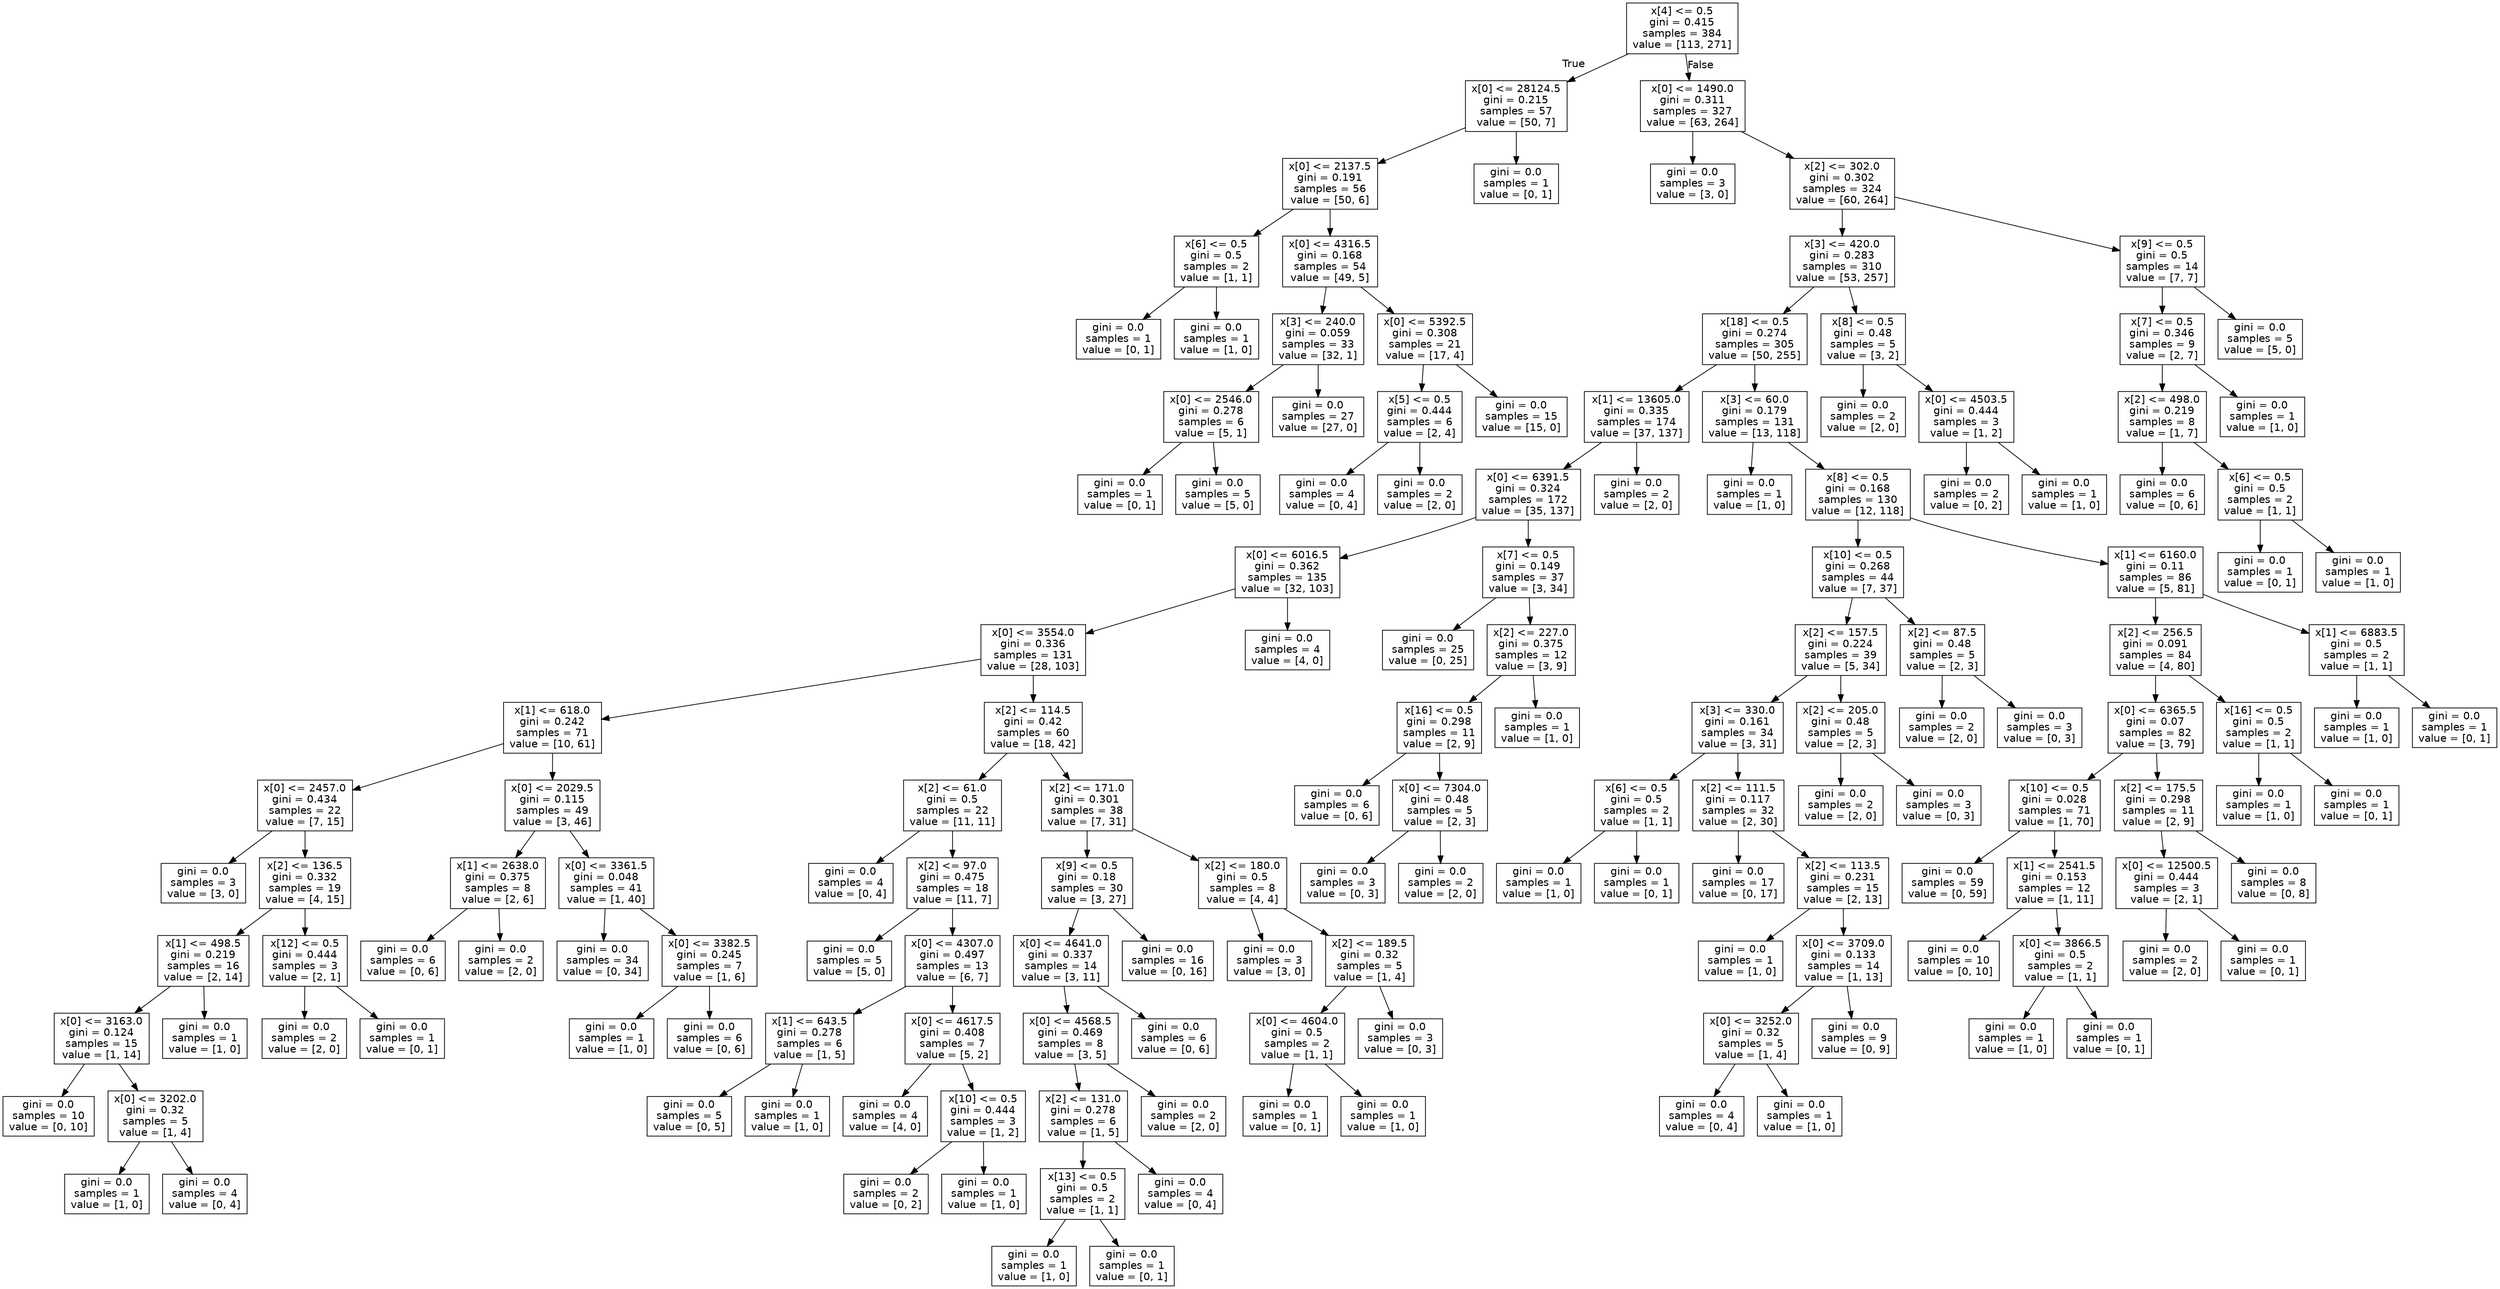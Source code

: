 digraph Tree {
node [shape=box, fontname="helvetica"] ;
edge [fontname="helvetica"] ;
0 [label="x[4] <= 0.5\ngini = 0.415\nsamples = 384\nvalue = [113, 271]"] ;
1 [label="x[0] <= 28124.5\ngini = 0.215\nsamples = 57\nvalue = [50, 7]"] ;
0 -> 1 [labeldistance=2.5, labelangle=45, headlabel="True"] ;
2 [label="x[0] <= 2137.5\ngini = 0.191\nsamples = 56\nvalue = [50, 6]"] ;
1 -> 2 ;
3 [label="x[6] <= 0.5\ngini = 0.5\nsamples = 2\nvalue = [1, 1]"] ;
2 -> 3 ;
4 [label="gini = 0.0\nsamples = 1\nvalue = [0, 1]"] ;
3 -> 4 ;
5 [label="gini = 0.0\nsamples = 1\nvalue = [1, 0]"] ;
3 -> 5 ;
6 [label="x[0] <= 4316.5\ngini = 0.168\nsamples = 54\nvalue = [49, 5]"] ;
2 -> 6 ;
7 [label="x[3] <= 240.0\ngini = 0.059\nsamples = 33\nvalue = [32, 1]"] ;
6 -> 7 ;
8 [label="x[0] <= 2546.0\ngini = 0.278\nsamples = 6\nvalue = [5, 1]"] ;
7 -> 8 ;
9 [label="gini = 0.0\nsamples = 1\nvalue = [0, 1]"] ;
8 -> 9 ;
10 [label="gini = 0.0\nsamples = 5\nvalue = [5, 0]"] ;
8 -> 10 ;
11 [label="gini = 0.0\nsamples = 27\nvalue = [27, 0]"] ;
7 -> 11 ;
12 [label="x[0] <= 5392.5\ngini = 0.308\nsamples = 21\nvalue = [17, 4]"] ;
6 -> 12 ;
13 [label="x[5] <= 0.5\ngini = 0.444\nsamples = 6\nvalue = [2, 4]"] ;
12 -> 13 ;
14 [label="gini = 0.0\nsamples = 4\nvalue = [0, 4]"] ;
13 -> 14 ;
15 [label="gini = 0.0\nsamples = 2\nvalue = [2, 0]"] ;
13 -> 15 ;
16 [label="gini = 0.0\nsamples = 15\nvalue = [15, 0]"] ;
12 -> 16 ;
17 [label="gini = 0.0\nsamples = 1\nvalue = [0, 1]"] ;
1 -> 17 ;
18 [label="x[0] <= 1490.0\ngini = 0.311\nsamples = 327\nvalue = [63, 264]"] ;
0 -> 18 [labeldistance=2.5, labelangle=-45, headlabel="False"] ;
19 [label="gini = 0.0\nsamples = 3\nvalue = [3, 0]"] ;
18 -> 19 ;
20 [label="x[2] <= 302.0\ngini = 0.302\nsamples = 324\nvalue = [60, 264]"] ;
18 -> 20 ;
21 [label="x[3] <= 420.0\ngini = 0.283\nsamples = 310\nvalue = [53, 257]"] ;
20 -> 21 ;
22 [label="x[18] <= 0.5\ngini = 0.274\nsamples = 305\nvalue = [50, 255]"] ;
21 -> 22 ;
23 [label="x[1] <= 13605.0\ngini = 0.335\nsamples = 174\nvalue = [37, 137]"] ;
22 -> 23 ;
24 [label="x[0] <= 6391.5\ngini = 0.324\nsamples = 172\nvalue = [35, 137]"] ;
23 -> 24 ;
25 [label="x[0] <= 6016.5\ngini = 0.362\nsamples = 135\nvalue = [32, 103]"] ;
24 -> 25 ;
26 [label="x[0] <= 3554.0\ngini = 0.336\nsamples = 131\nvalue = [28, 103]"] ;
25 -> 26 ;
27 [label="x[1] <= 618.0\ngini = 0.242\nsamples = 71\nvalue = [10, 61]"] ;
26 -> 27 ;
28 [label="x[0] <= 2457.0\ngini = 0.434\nsamples = 22\nvalue = [7, 15]"] ;
27 -> 28 ;
29 [label="gini = 0.0\nsamples = 3\nvalue = [3, 0]"] ;
28 -> 29 ;
30 [label="x[2] <= 136.5\ngini = 0.332\nsamples = 19\nvalue = [4, 15]"] ;
28 -> 30 ;
31 [label="x[1] <= 498.5\ngini = 0.219\nsamples = 16\nvalue = [2, 14]"] ;
30 -> 31 ;
32 [label="x[0] <= 3163.0\ngini = 0.124\nsamples = 15\nvalue = [1, 14]"] ;
31 -> 32 ;
33 [label="gini = 0.0\nsamples = 10\nvalue = [0, 10]"] ;
32 -> 33 ;
34 [label="x[0] <= 3202.0\ngini = 0.32\nsamples = 5\nvalue = [1, 4]"] ;
32 -> 34 ;
35 [label="gini = 0.0\nsamples = 1\nvalue = [1, 0]"] ;
34 -> 35 ;
36 [label="gini = 0.0\nsamples = 4\nvalue = [0, 4]"] ;
34 -> 36 ;
37 [label="gini = 0.0\nsamples = 1\nvalue = [1, 0]"] ;
31 -> 37 ;
38 [label="x[12] <= 0.5\ngini = 0.444\nsamples = 3\nvalue = [2, 1]"] ;
30 -> 38 ;
39 [label="gini = 0.0\nsamples = 2\nvalue = [2, 0]"] ;
38 -> 39 ;
40 [label="gini = 0.0\nsamples = 1\nvalue = [0, 1]"] ;
38 -> 40 ;
41 [label="x[0] <= 2029.5\ngini = 0.115\nsamples = 49\nvalue = [3, 46]"] ;
27 -> 41 ;
42 [label="x[1] <= 2638.0\ngini = 0.375\nsamples = 8\nvalue = [2, 6]"] ;
41 -> 42 ;
43 [label="gini = 0.0\nsamples = 6\nvalue = [0, 6]"] ;
42 -> 43 ;
44 [label="gini = 0.0\nsamples = 2\nvalue = [2, 0]"] ;
42 -> 44 ;
45 [label="x[0] <= 3361.5\ngini = 0.048\nsamples = 41\nvalue = [1, 40]"] ;
41 -> 45 ;
46 [label="gini = 0.0\nsamples = 34\nvalue = [0, 34]"] ;
45 -> 46 ;
47 [label="x[0] <= 3382.5\ngini = 0.245\nsamples = 7\nvalue = [1, 6]"] ;
45 -> 47 ;
48 [label="gini = 0.0\nsamples = 1\nvalue = [1, 0]"] ;
47 -> 48 ;
49 [label="gini = 0.0\nsamples = 6\nvalue = [0, 6]"] ;
47 -> 49 ;
50 [label="x[2] <= 114.5\ngini = 0.42\nsamples = 60\nvalue = [18, 42]"] ;
26 -> 50 ;
51 [label="x[2] <= 61.0\ngini = 0.5\nsamples = 22\nvalue = [11, 11]"] ;
50 -> 51 ;
52 [label="gini = 0.0\nsamples = 4\nvalue = [0, 4]"] ;
51 -> 52 ;
53 [label="x[2] <= 97.0\ngini = 0.475\nsamples = 18\nvalue = [11, 7]"] ;
51 -> 53 ;
54 [label="gini = 0.0\nsamples = 5\nvalue = [5, 0]"] ;
53 -> 54 ;
55 [label="x[0] <= 4307.0\ngini = 0.497\nsamples = 13\nvalue = [6, 7]"] ;
53 -> 55 ;
56 [label="x[1] <= 643.5\ngini = 0.278\nsamples = 6\nvalue = [1, 5]"] ;
55 -> 56 ;
57 [label="gini = 0.0\nsamples = 5\nvalue = [0, 5]"] ;
56 -> 57 ;
58 [label="gini = 0.0\nsamples = 1\nvalue = [1, 0]"] ;
56 -> 58 ;
59 [label="x[0] <= 4617.5\ngini = 0.408\nsamples = 7\nvalue = [5, 2]"] ;
55 -> 59 ;
60 [label="gini = 0.0\nsamples = 4\nvalue = [4, 0]"] ;
59 -> 60 ;
61 [label="x[10] <= 0.5\ngini = 0.444\nsamples = 3\nvalue = [1, 2]"] ;
59 -> 61 ;
62 [label="gini = 0.0\nsamples = 2\nvalue = [0, 2]"] ;
61 -> 62 ;
63 [label="gini = 0.0\nsamples = 1\nvalue = [1, 0]"] ;
61 -> 63 ;
64 [label="x[2] <= 171.0\ngini = 0.301\nsamples = 38\nvalue = [7, 31]"] ;
50 -> 64 ;
65 [label="x[9] <= 0.5\ngini = 0.18\nsamples = 30\nvalue = [3, 27]"] ;
64 -> 65 ;
66 [label="x[0] <= 4641.0\ngini = 0.337\nsamples = 14\nvalue = [3, 11]"] ;
65 -> 66 ;
67 [label="x[0] <= 4568.5\ngini = 0.469\nsamples = 8\nvalue = [3, 5]"] ;
66 -> 67 ;
68 [label="x[2] <= 131.0\ngini = 0.278\nsamples = 6\nvalue = [1, 5]"] ;
67 -> 68 ;
69 [label="x[13] <= 0.5\ngini = 0.5\nsamples = 2\nvalue = [1, 1]"] ;
68 -> 69 ;
70 [label="gini = 0.0\nsamples = 1\nvalue = [1, 0]"] ;
69 -> 70 ;
71 [label="gini = 0.0\nsamples = 1\nvalue = [0, 1]"] ;
69 -> 71 ;
72 [label="gini = 0.0\nsamples = 4\nvalue = [0, 4]"] ;
68 -> 72 ;
73 [label="gini = 0.0\nsamples = 2\nvalue = [2, 0]"] ;
67 -> 73 ;
74 [label="gini = 0.0\nsamples = 6\nvalue = [0, 6]"] ;
66 -> 74 ;
75 [label="gini = 0.0\nsamples = 16\nvalue = [0, 16]"] ;
65 -> 75 ;
76 [label="x[2] <= 180.0\ngini = 0.5\nsamples = 8\nvalue = [4, 4]"] ;
64 -> 76 ;
77 [label="gini = 0.0\nsamples = 3\nvalue = [3, 0]"] ;
76 -> 77 ;
78 [label="x[2] <= 189.5\ngini = 0.32\nsamples = 5\nvalue = [1, 4]"] ;
76 -> 78 ;
79 [label="x[0] <= 4604.0\ngini = 0.5\nsamples = 2\nvalue = [1, 1]"] ;
78 -> 79 ;
80 [label="gini = 0.0\nsamples = 1\nvalue = [0, 1]"] ;
79 -> 80 ;
81 [label="gini = 0.0\nsamples = 1\nvalue = [1, 0]"] ;
79 -> 81 ;
82 [label="gini = 0.0\nsamples = 3\nvalue = [0, 3]"] ;
78 -> 82 ;
83 [label="gini = 0.0\nsamples = 4\nvalue = [4, 0]"] ;
25 -> 83 ;
84 [label="x[7] <= 0.5\ngini = 0.149\nsamples = 37\nvalue = [3, 34]"] ;
24 -> 84 ;
85 [label="gini = 0.0\nsamples = 25\nvalue = [0, 25]"] ;
84 -> 85 ;
86 [label="x[2] <= 227.0\ngini = 0.375\nsamples = 12\nvalue = [3, 9]"] ;
84 -> 86 ;
87 [label="x[16] <= 0.5\ngini = 0.298\nsamples = 11\nvalue = [2, 9]"] ;
86 -> 87 ;
88 [label="gini = 0.0\nsamples = 6\nvalue = [0, 6]"] ;
87 -> 88 ;
89 [label="x[0] <= 7304.0\ngini = 0.48\nsamples = 5\nvalue = [2, 3]"] ;
87 -> 89 ;
90 [label="gini = 0.0\nsamples = 3\nvalue = [0, 3]"] ;
89 -> 90 ;
91 [label="gini = 0.0\nsamples = 2\nvalue = [2, 0]"] ;
89 -> 91 ;
92 [label="gini = 0.0\nsamples = 1\nvalue = [1, 0]"] ;
86 -> 92 ;
93 [label="gini = 0.0\nsamples = 2\nvalue = [2, 0]"] ;
23 -> 93 ;
94 [label="x[3] <= 60.0\ngini = 0.179\nsamples = 131\nvalue = [13, 118]"] ;
22 -> 94 ;
95 [label="gini = 0.0\nsamples = 1\nvalue = [1, 0]"] ;
94 -> 95 ;
96 [label="x[8] <= 0.5\ngini = 0.168\nsamples = 130\nvalue = [12, 118]"] ;
94 -> 96 ;
97 [label="x[10] <= 0.5\ngini = 0.268\nsamples = 44\nvalue = [7, 37]"] ;
96 -> 97 ;
98 [label="x[2] <= 157.5\ngini = 0.224\nsamples = 39\nvalue = [5, 34]"] ;
97 -> 98 ;
99 [label="x[3] <= 330.0\ngini = 0.161\nsamples = 34\nvalue = [3, 31]"] ;
98 -> 99 ;
100 [label="x[6] <= 0.5\ngini = 0.5\nsamples = 2\nvalue = [1, 1]"] ;
99 -> 100 ;
101 [label="gini = 0.0\nsamples = 1\nvalue = [1, 0]"] ;
100 -> 101 ;
102 [label="gini = 0.0\nsamples = 1\nvalue = [0, 1]"] ;
100 -> 102 ;
103 [label="x[2] <= 111.5\ngini = 0.117\nsamples = 32\nvalue = [2, 30]"] ;
99 -> 103 ;
104 [label="gini = 0.0\nsamples = 17\nvalue = [0, 17]"] ;
103 -> 104 ;
105 [label="x[2] <= 113.5\ngini = 0.231\nsamples = 15\nvalue = [2, 13]"] ;
103 -> 105 ;
106 [label="gini = 0.0\nsamples = 1\nvalue = [1, 0]"] ;
105 -> 106 ;
107 [label="x[0] <= 3709.0\ngini = 0.133\nsamples = 14\nvalue = [1, 13]"] ;
105 -> 107 ;
108 [label="x[0] <= 3252.0\ngini = 0.32\nsamples = 5\nvalue = [1, 4]"] ;
107 -> 108 ;
109 [label="gini = 0.0\nsamples = 4\nvalue = [0, 4]"] ;
108 -> 109 ;
110 [label="gini = 0.0\nsamples = 1\nvalue = [1, 0]"] ;
108 -> 110 ;
111 [label="gini = 0.0\nsamples = 9\nvalue = [0, 9]"] ;
107 -> 111 ;
112 [label="x[2] <= 205.0\ngini = 0.48\nsamples = 5\nvalue = [2, 3]"] ;
98 -> 112 ;
113 [label="gini = 0.0\nsamples = 2\nvalue = [2, 0]"] ;
112 -> 113 ;
114 [label="gini = 0.0\nsamples = 3\nvalue = [0, 3]"] ;
112 -> 114 ;
115 [label="x[2] <= 87.5\ngini = 0.48\nsamples = 5\nvalue = [2, 3]"] ;
97 -> 115 ;
116 [label="gini = 0.0\nsamples = 2\nvalue = [2, 0]"] ;
115 -> 116 ;
117 [label="gini = 0.0\nsamples = 3\nvalue = [0, 3]"] ;
115 -> 117 ;
118 [label="x[1] <= 6160.0\ngini = 0.11\nsamples = 86\nvalue = [5, 81]"] ;
96 -> 118 ;
119 [label="x[2] <= 256.5\ngini = 0.091\nsamples = 84\nvalue = [4, 80]"] ;
118 -> 119 ;
120 [label="x[0] <= 6365.5\ngini = 0.07\nsamples = 82\nvalue = [3, 79]"] ;
119 -> 120 ;
121 [label="x[10] <= 0.5\ngini = 0.028\nsamples = 71\nvalue = [1, 70]"] ;
120 -> 121 ;
122 [label="gini = 0.0\nsamples = 59\nvalue = [0, 59]"] ;
121 -> 122 ;
123 [label="x[1] <= 2541.5\ngini = 0.153\nsamples = 12\nvalue = [1, 11]"] ;
121 -> 123 ;
124 [label="gini = 0.0\nsamples = 10\nvalue = [0, 10]"] ;
123 -> 124 ;
125 [label="x[0] <= 3866.5\ngini = 0.5\nsamples = 2\nvalue = [1, 1]"] ;
123 -> 125 ;
126 [label="gini = 0.0\nsamples = 1\nvalue = [1, 0]"] ;
125 -> 126 ;
127 [label="gini = 0.0\nsamples = 1\nvalue = [0, 1]"] ;
125 -> 127 ;
128 [label="x[2] <= 175.5\ngini = 0.298\nsamples = 11\nvalue = [2, 9]"] ;
120 -> 128 ;
129 [label="x[0] <= 12500.5\ngini = 0.444\nsamples = 3\nvalue = [2, 1]"] ;
128 -> 129 ;
130 [label="gini = 0.0\nsamples = 2\nvalue = [2, 0]"] ;
129 -> 130 ;
131 [label="gini = 0.0\nsamples = 1\nvalue = [0, 1]"] ;
129 -> 131 ;
132 [label="gini = 0.0\nsamples = 8\nvalue = [0, 8]"] ;
128 -> 132 ;
133 [label="x[16] <= 0.5\ngini = 0.5\nsamples = 2\nvalue = [1, 1]"] ;
119 -> 133 ;
134 [label="gini = 0.0\nsamples = 1\nvalue = [1, 0]"] ;
133 -> 134 ;
135 [label="gini = 0.0\nsamples = 1\nvalue = [0, 1]"] ;
133 -> 135 ;
136 [label="x[1] <= 6883.5\ngini = 0.5\nsamples = 2\nvalue = [1, 1]"] ;
118 -> 136 ;
137 [label="gini = 0.0\nsamples = 1\nvalue = [1, 0]"] ;
136 -> 137 ;
138 [label="gini = 0.0\nsamples = 1\nvalue = [0, 1]"] ;
136 -> 138 ;
139 [label="x[8] <= 0.5\ngini = 0.48\nsamples = 5\nvalue = [3, 2]"] ;
21 -> 139 ;
140 [label="gini = 0.0\nsamples = 2\nvalue = [2, 0]"] ;
139 -> 140 ;
141 [label="x[0] <= 4503.5\ngini = 0.444\nsamples = 3\nvalue = [1, 2]"] ;
139 -> 141 ;
142 [label="gini = 0.0\nsamples = 2\nvalue = [0, 2]"] ;
141 -> 142 ;
143 [label="gini = 0.0\nsamples = 1\nvalue = [1, 0]"] ;
141 -> 143 ;
144 [label="x[9] <= 0.5\ngini = 0.5\nsamples = 14\nvalue = [7, 7]"] ;
20 -> 144 ;
145 [label="x[7] <= 0.5\ngini = 0.346\nsamples = 9\nvalue = [2, 7]"] ;
144 -> 145 ;
146 [label="x[2] <= 498.0\ngini = 0.219\nsamples = 8\nvalue = [1, 7]"] ;
145 -> 146 ;
147 [label="gini = 0.0\nsamples = 6\nvalue = [0, 6]"] ;
146 -> 147 ;
148 [label="x[6] <= 0.5\ngini = 0.5\nsamples = 2\nvalue = [1, 1]"] ;
146 -> 148 ;
149 [label="gini = 0.0\nsamples = 1\nvalue = [0, 1]"] ;
148 -> 149 ;
150 [label="gini = 0.0\nsamples = 1\nvalue = [1, 0]"] ;
148 -> 150 ;
151 [label="gini = 0.0\nsamples = 1\nvalue = [1, 0]"] ;
145 -> 151 ;
152 [label="gini = 0.0\nsamples = 5\nvalue = [5, 0]"] ;
144 -> 152 ;
}